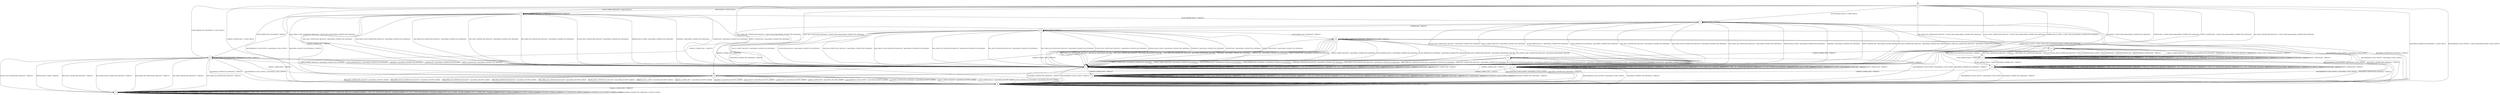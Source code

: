digraph g {

	s0 [shape="circle" label="s0"];
	s1 [shape="circle" label="s1"];
	s2 [shape="circle" label="s2"];
	s3 [shape="circle" label="s3"];
	s4 [shape="circle" label="s4"];
	s5 [shape="circle" label="s5"];
	s6 [shape="circle" label="s6"];
	s7 [shape="circle" label="s7"];
	s8 [shape="circle" label="s8"];
	s9 [shape="circle" label="s9"];
	s10 [shape="circle" label="s10"];
	s11 [shape="circle" label="s11"];
	s12 [shape="circle" label="s12"];
	s13 [shape="circle" label="s13"];
	s14 [shape="circle" label="s14"];
	s15 [shape="circle" label="s15"];
	s0 -> s3 [label="HELLO_VERIFY_REQUEST / CLIENT_HELLO+"];
	s0 -> s7 [label="ECDH_SERVER_HELLO / CLIENT_HELLO"];
	s0 -> s2 [label="ECDH_SERVER_KEY_EXCHANGE / CLIENT_HELLO"];
	s0 -> s1 [label="RSA_SIGN_CERTIFICATE_REQUEST / CLIENT_HELLO|Alert(FATAL,UNEXPECTED_MESSAGE)"];
	s0 -> s1 [label="RSA_FIXED_ECDH_CERTIFICATE_REQUEST / CLIENT_HELLO|Alert(FATAL,UNEXPECTED_MESSAGE)"];
	s0 -> s1 [label="RSA_FIXED_DH_CERTIFICATE_REQUEST / CLIENT_HELLO|Alert(FATAL,UNEXPECTED_MESSAGE)"];
	s0 -> s1 [label="DSS_SIGN_CERTIFICATE_REQUEST / CLIENT_HELLO|Alert(FATAL,UNEXPECTED_MESSAGE)"];
	s0 -> s1 [label="DSS_FIXED_DH_CERTIFICATE_REQUEST / CLIENT_HELLO|Alert(FATAL,UNEXPECTED_MESSAGE)"];
	s0 -> s1 [label="ECDSA_SIGN_CERTIFICATE_REQUEST / CLIENT_HELLO|Alert(FATAL,UNEXPECTED_MESSAGE)"];
	s0 -> s1 [label="SERVER_HELLO_DONE / CLIENT_HELLO|Alert(FATAL,UNEXPECTED_MESSAGE)"];
	s0 -> s4 [label="CHANGE_CIPHER_SPEC / CLIENT_HELLO"];
	s0 -> s1 [label="FINISHED / CLIENT_HELLO|Alert(FATAL,UNEXPECTED_MESSAGE)"];
	s0 -> s3 [label="APPLICATION / CLIENT_HELLO"];
	s0 -> s1 [label="CERTIFICATE / CLIENT_HELLO|Alert(FATAL,UNEXPECTED_MESSAGE)"];
	s0 -> s1 [label="EMPTY_CERTIFICATE / CLIENT_HELLO|Alert(FATAL,UNEXPECTED_MESSAGE)"];
	s0 -> s6 [label="Alert(WARNING,CLOSE_NOTIFY) / CLIENT_HELLO|Alert(FATAL,CLOSE_NOTIFY)"];
	s0 -> s6 [label="Alert(FATAL,UNEXPECTED_MESSAGE) / CLIENT_HELLO"];
	s1 -> s1 [label="HELLO_VERIFY_REQUEST / TIMEOUT"];
	s1 -> s1 [label="ECDH_SERVER_HELLO / TIMEOUT"];
	s1 -> s1 [label="ECDH_SERVER_KEY_EXCHANGE / TIMEOUT"];
	s1 -> s1 [label="RSA_SIGN_CERTIFICATE_REQUEST / TIMEOUT"];
	s1 -> s1 [label="RSA_FIXED_ECDH_CERTIFICATE_REQUEST / TIMEOUT"];
	s1 -> s1 [label="RSA_FIXED_DH_CERTIFICATE_REQUEST / TIMEOUT"];
	s1 -> s1 [label="DSS_SIGN_CERTIFICATE_REQUEST / TIMEOUT"];
	s1 -> s1 [label="DSS_FIXED_DH_CERTIFICATE_REQUEST / TIMEOUT"];
	s1 -> s1 [label="ECDSA_SIGN_CERTIFICATE_REQUEST / TIMEOUT"];
	s1 -> s1 [label="SERVER_HELLO_DONE / TIMEOUT"];
	s1 -> s9 [label="CHANGE_CIPHER_SPEC / TIMEOUT"];
	s1 -> s1 [label="FINISHED / TIMEOUT"];
	s1 -> s1 [label="APPLICATION / TIMEOUT"];
	s1 -> s1 [label="CERTIFICATE / TIMEOUT"];
	s1 -> s1 [label="EMPTY_CERTIFICATE / TIMEOUT"];
	s1 -> s6 [label="Alert(WARNING,CLOSE_NOTIFY) / TIMEOUT"];
	s1 -> s6 [label="Alert(FATAL,UNEXPECTED_MESSAGE) / TIMEOUT"];
	s2 -> s1 [label="HELLO_VERIFY_REQUEST / Alert(FATAL,UNEXPECTED_MESSAGE)"];
	s2 -> s1 [label="ECDH_SERVER_HELLO / Alert(FATAL,UNEXPECTED_MESSAGE)"];
	s2 -> s2 [label="ECDH_SERVER_KEY_EXCHANGE / TIMEOUT"];
	s2 -> s5 [label="RSA_SIGN_CERTIFICATE_REQUEST / TIMEOUT"];
	s2 -> s5 [label="RSA_FIXED_ECDH_CERTIFICATE_REQUEST / TIMEOUT"];
	s2 -> s5 [label="RSA_FIXED_DH_CERTIFICATE_REQUEST / TIMEOUT"];
	s2 -> s5 [label="DSS_SIGN_CERTIFICATE_REQUEST / TIMEOUT"];
	s2 -> s5 [label="DSS_FIXED_DH_CERTIFICATE_REQUEST / TIMEOUT"];
	s2 -> s5 [label="ECDSA_SIGN_CERTIFICATE_REQUEST / TIMEOUT"];
	s2 -> s5 [label="SERVER_HELLO_DONE / TIMEOUT"];
	s2 -> s4 [label="CHANGE_CIPHER_SPEC / TIMEOUT"];
	s2 -> s1 [label="FINISHED / Alert(FATAL,UNEXPECTED_MESSAGE)"];
	s2 -> s2 [label="APPLICATION / TIMEOUT"];
	s2 -> s1 [label="CERTIFICATE / Alert(FATAL,UNEXPECTED_MESSAGE)"];
	s2 -> s1 [label="EMPTY_CERTIFICATE / Alert(FATAL,UNEXPECTED_MESSAGE)"];
	s2 -> s6 [label="Alert(WARNING,CLOSE_NOTIFY) / Alert(FATAL,CLOSE_NOTIFY)"];
	s2 -> s6 [label="Alert(FATAL,UNEXPECTED_MESSAGE) / TIMEOUT"];
	s3 -> s3 [label="HELLO_VERIFY_REQUEST / CLIENT_HELLO"];
	s3 -> s7 [label="ECDH_SERVER_HELLO / TIMEOUT"];
	s3 -> s2 [label="ECDH_SERVER_KEY_EXCHANGE / TIMEOUT"];
	s3 -> s1 [label="RSA_SIGN_CERTIFICATE_REQUEST / Alert(FATAL,UNEXPECTED_MESSAGE)"];
	s3 -> s1 [label="RSA_FIXED_ECDH_CERTIFICATE_REQUEST / Alert(FATAL,UNEXPECTED_MESSAGE)"];
	s3 -> s1 [label="RSA_FIXED_DH_CERTIFICATE_REQUEST / Alert(FATAL,UNEXPECTED_MESSAGE)"];
	s3 -> s1 [label="DSS_SIGN_CERTIFICATE_REQUEST / Alert(FATAL,UNEXPECTED_MESSAGE)"];
	s3 -> s1 [label="DSS_FIXED_DH_CERTIFICATE_REQUEST / Alert(FATAL,UNEXPECTED_MESSAGE)"];
	s3 -> s1 [label="ECDSA_SIGN_CERTIFICATE_REQUEST / Alert(FATAL,UNEXPECTED_MESSAGE)"];
	s3 -> s1 [label="SERVER_HELLO_DONE / Alert(FATAL,UNEXPECTED_MESSAGE)"];
	s3 -> s4 [label="CHANGE_CIPHER_SPEC / TIMEOUT"];
	s3 -> s1 [label="FINISHED / Alert(FATAL,UNEXPECTED_MESSAGE)"];
	s3 -> s3 [label="APPLICATION / TIMEOUT"];
	s3 -> s1 [label="CERTIFICATE / Alert(FATAL,UNEXPECTED_MESSAGE)"];
	s3 -> s1 [label="EMPTY_CERTIFICATE / Alert(FATAL,UNEXPECTED_MESSAGE)"];
	s3 -> s6 [label="Alert(WARNING,CLOSE_NOTIFY) / Alert(FATAL,CLOSE_NOTIFY)"];
	s3 -> s6 [label="Alert(FATAL,UNEXPECTED_MESSAGE) / TIMEOUT"];
	s4 -> s6 [label="HELLO_VERIFY_REQUEST / Alert(FATAL,DECRYPT_ERROR)"];
	s4 -> s6 [label="ECDH_SERVER_HELLO / Alert(FATAL,DECRYPT_ERROR)"];
	s4 -> s6 [label="ECDH_SERVER_KEY_EXCHANGE / Alert(FATAL,DECRYPT_ERROR)"];
	s4 -> s6 [label="RSA_SIGN_CERTIFICATE_REQUEST / Alert(FATAL,DECRYPT_ERROR)"];
	s4 -> s6 [label="RSA_FIXED_ECDH_CERTIFICATE_REQUEST / Alert(FATAL,DECRYPT_ERROR)"];
	s4 -> s6 [label="RSA_FIXED_DH_CERTIFICATE_REQUEST / Alert(FATAL,DECRYPT_ERROR)"];
	s4 -> s6 [label="DSS_SIGN_CERTIFICATE_REQUEST / Alert(FATAL,DECRYPT_ERROR)"];
	s4 -> s6 [label="DSS_FIXED_DH_CERTIFICATE_REQUEST / Alert(FATAL,DECRYPT_ERROR)"];
	s4 -> s6 [label="ECDSA_SIGN_CERTIFICATE_REQUEST / Alert(FATAL,DECRYPT_ERROR)"];
	s4 -> s6 [label="SERVER_HELLO_DONE / Alert(FATAL,DECRYPT_ERROR)"];
	s4 -> s6 [label="CHANGE_CIPHER_SPEC / Alert(FATAL,DECRYPT_ERROR)"];
	s4 -> s6 [label="FINISHED / Alert(FATAL,DECRYPT_ERROR)"];
	s4 -> s6 [label="APPLICATION / Alert(FATAL,DECRYPT_ERROR)"];
	s4 -> s6 [label="CERTIFICATE / Alert(FATAL,DECRYPT_ERROR)"];
	s4 -> s6 [label="EMPTY_CERTIFICATE / Alert(FATAL,DECRYPT_ERROR)"];
	s4 -> s6 [label="Alert(WARNING,CLOSE_NOTIFY) / Alert(FATAL,DECRYPT_ERROR)"];
	s4 -> s6 [label="Alert(FATAL,UNEXPECTED_MESSAGE) / Alert(FATAL,DECRYPT_ERROR)"];
	s5 -> s5 [label="HELLO_VERIFY_REQUEST / SOCKET_CLOSED"];
	s5 -> s5 [label="ECDH_SERVER_HELLO / SOCKET_CLOSED"];
	s5 -> s5 [label="ECDH_SERVER_KEY_EXCHANGE / SOCKET_CLOSED"];
	s5 -> s5 [label="RSA_SIGN_CERTIFICATE_REQUEST / SOCKET_CLOSED"];
	s5 -> s5 [label="RSA_FIXED_ECDH_CERTIFICATE_REQUEST / SOCKET_CLOSED"];
	s5 -> s5 [label="RSA_FIXED_DH_CERTIFICATE_REQUEST / SOCKET_CLOSED"];
	s5 -> s5 [label="DSS_SIGN_CERTIFICATE_REQUEST / SOCKET_CLOSED"];
	s5 -> s5 [label="DSS_FIXED_DH_CERTIFICATE_REQUEST / SOCKET_CLOSED"];
	s5 -> s5 [label="ECDSA_SIGN_CERTIFICATE_REQUEST / SOCKET_CLOSED"];
	s5 -> s5 [label="SERVER_HELLO_DONE / SOCKET_CLOSED"];
	s5 -> s5 [label="CHANGE_CIPHER_SPEC / SOCKET_CLOSED"];
	s5 -> s5 [label="FINISHED / SOCKET_CLOSED"];
	s5 -> s5 [label="APPLICATION / SOCKET_CLOSED"];
	s5 -> s5 [label="CERTIFICATE / SOCKET_CLOSED"];
	s5 -> s5 [label="EMPTY_CERTIFICATE / SOCKET_CLOSED"];
	s5 -> s5 [label="Alert(WARNING,CLOSE_NOTIFY) / SOCKET_CLOSED"];
	s5 -> s5 [label="Alert(FATAL,UNEXPECTED_MESSAGE) / SOCKET_CLOSED"];
	s6 -> s6 [label="HELLO_VERIFY_REQUEST / TIMEOUT"];
	s6 -> s6 [label="ECDH_SERVER_HELLO / TIMEOUT"];
	s6 -> s6 [label="ECDH_SERVER_KEY_EXCHANGE / TIMEOUT"];
	s6 -> s6 [label="RSA_SIGN_CERTIFICATE_REQUEST / TIMEOUT"];
	s6 -> s6 [label="RSA_FIXED_ECDH_CERTIFICATE_REQUEST / TIMEOUT"];
	s6 -> s6 [label="RSA_FIXED_DH_CERTIFICATE_REQUEST / TIMEOUT"];
	s6 -> s6 [label="DSS_SIGN_CERTIFICATE_REQUEST / TIMEOUT"];
	s6 -> s6 [label="DSS_FIXED_DH_CERTIFICATE_REQUEST / TIMEOUT"];
	s6 -> s6 [label="ECDSA_SIGN_CERTIFICATE_REQUEST / TIMEOUT"];
	s6 -> s6 [label="SERVER_HELLO_DONE / TIMEOUT"];
	s6 -> s5 [label="CHANGE_CIPHER_SPEC / TIMEOUT"];
	s6 -> s6 [label="FINISHED / TIMEOUT"];
	s6 -> s6 [label="APPLICATION / TIMEOUT"];
	s6 -> s6 [label="CERTIFICATE / TIMEOUT"];
	s6 -> s6 [label="EMPTY_CERTIFICATE / TIMEOUT"];
	s6 -> s6 [label="Alert(WARNING,CLOSE_NOTIFY) / TIMEOUT"];
	s6 -> s6 [label="Alert(FATAL,UNEXPECTED_MESSAGE) / TIMEOUT"];
	s7 -> s1 [label="HELLO_VERIFY_REQUEST / Alert(FATAL,UNEXPECTED_MESSAGE)"];
	s7 -> s1 [label="ECDH_SERVER_HELLO / Alert(FATAL,UNEXPECTED_MESSAGE)"];
	s7 -> s1 [label="ECDH_SERVER_KEY_EXCHANGE / Alert(FATAL,UNEXPECTED_MESSAGE)"];
	s7 -> s1 [label="RSA_SIGN_CERTIFICATE_REQUEST / Alert(FATAL,UNEXPECTED_MESSAGE)"];
	s7 -> s1 [label="RSA_FIXED_ECDH_CERTIFICATE_REQUEST / Alert(FATAL,UNEXPECTED_MESSAGE)"];
	s7 -> s1 [label="RSA_FIXED_DH_CERTIFICATE_REQUEST / Alert(FATAL,UNEXPECTED_MESSAGE)"];
	s7 -> s1 [label="DSS_SIGN_CERTIFICATE_REQUEST / Alert(FATAL,UNEXPECTED_MESSAGE)"];
	s7 -> s1 [label="DSS_FIXED_DH_CERTIFICATE_REQUEST / Alert(FATAL,UNEXPECTED_MESSAGE)"];
	s7 -> s1 [label="ECDSA_SIGN_CERTIFICATE_REQUEST / Alert(FATAL,UNEXPECTED_MESSAGE)"];
	s7 -> s1 [label="SERVER_HELLO_DONE / Alert(FATAL,UNEXPECTED_MESSAGE)"];
	s7 -> s4 [label="CHANGE_CIPHER_SPEC / TIMEOUT"];
	s7 -> s1 [label="FINISHED / Alert(FATAL,UNEXPECTED_MESSAGE)"];
	s7 -> s7 [label="APPLICATION / TIMEOUT"];
	s7 -> s8 [label="CERTIFICATE / TIMEOUT"];
	s7 -> s1 [label="EMPTY_CERTIFICATE / Alert(FATAL,DECODE_ERROR)"];
	s7 -> s6 [label="Alert(WARNING,CLOSE_NOTIFY) / Alert(FATAL,CLOSE_NOTIFY)"];
	s7 -> s6 [label="Alert(FATAL,UNEXPECTED_MESSAGE) / TIMEOUT"];
	s8 -> s1 [label="HELLO_VERIFY_REQUEST / Alert(FATAL,UNEXPECTED_MESSAGE)"];
	s8 -> s1 [label="ECDH_SERVER_HELLO / Alert(FATAL,UNEXPECTED_MESSAGE)"];
	s8 -> s10 [label="ECDH_SERVER_KEY_EXCHANGE / TIMEOUT"];
	s8 -> s1 [label="RSA_SIGN_CERTIFICATE_REQUEST / Alert(FATAL,UNEXPECTED_MESSAGE)"];
	s8 -> s1 [label="RSA_FIXED_ECDH_CERTIFICATE_REQUEST / Alert(FATAL,UNEXPECTED_MESSAGE)"];
	s8 -> s1 [label="RSA_FIXED_DH_CERTIFICATE_REQUEST / Alert(FATAL,UNEXPECTED_MESSAGE)"];
	s8 -> s1 [label="DSS_SIGN_CERTIFICATE_REQUEST / Alert(FATAL,UNEXPECTED_MESSAGE)"];
	s8 -> s1 [label="DSS_FIXED_DH_CERTIFICATE_REQUEST / Alert(FATAL,UNEXPECTED_MESSAGE)"];
	s8 -> s1 [label="ECDSA_SIGN_CERTIFICATE_REQUEST / Alert(FATAL,UNEXPECTED_MESSAGE)"];
	s8 -> s1 [label="SERVER_HELLO_DONE / Alert(FATAL,UNEXPECTED_MESSAGE)"];
	s8 -> s4 [label="CHANGE_CIPHER_SPEC / TIMEOUT"];
	s8 -> s1 [label="FINISHED / Alert(FATAL,UNEXPECTED_MESSAGE)"];
	s8 -> s8 [label="APPLICATION / TIMEOUT"];
	s8 -> s1 [label="CERTIFICATE / Alert(FATAL,UNEXPECTED_MESSAGE)"];
	s8 -> s1 [label="EMPTY_CERTIFICATE / Alert(FATAL,UNEXPECTED_MESSAGE)"];
	s8 -> s6 [label="Alert(WARNING,CLOSE_NOTIFY) / Alert(FATAL,CLOSE_NOTIFY)"];
	s8 -> s6 [label="Alert(FATAL,UNEXPECTED_MESSAGE) / TIMEOUT"];
	s9 -> s9 [label="HELLO_VERIFY_REQUEST / TIMEOUT"];
	s9 -> s9 [label="ECDH_SERVER_HELLO / TIMEOUT"];
	s9 -> s9 [label="ECDH_SERVER_KEY_EXCHANGE / TIMEOUT"];
	s9 -> s9 [label="RSA_SIGN_CERTIFICATE_REQUEST / TIMEOUT"];
	s9 -> s9 [label="RSA_FIXED_ECDH_CERTIFICATE_REQUEST / TIMEOUT"];
	s9 -> s9 [label="RSA_FIXED_DH_CERTIFICATE_REQUEST / TIMEOUT"];
	s9 -> s9 [label="DSS_SIGN_CERTIFICATE_REQUEST / TIMEOUT"];
	s9 -> s9 [label="DSS_FIXED_DH_CERTIFICATE_REQUEST / TIMEOUT"];
	s9 -> s9 [label="ECDSA_SIGN_CERTIFICATE_REQUEST / TIMEOUT"];
	s9 -> s9 [label="SERVER_HELLO_DONE / TIMEOUT"];
	s9 -> s9 [label="CHANGE_CIPHER_SPEC / TIMEOUT"];
	s9 -> s9 [label="FINISHED / TIMEOUT"];
	s9 -> s9 [label="APPLICATION / TIMEOUT"];
	s9 -> s9 [label="CERTIFICATE / TIMEOUT"];
	s9 -> s9 [label="EMPTY_CERTIFICATE / TIMEOUT"];
	s9 -> s9 [label="Alert(WARNING,CLOSE_NOTIFY) / TIMEOUT"];
	s9 -> s9 [label="Alert(FATAL,UNEXPECTED_MESSAGE) / TIMEOUT"];
	s10 -> s1 [label="HELLO_VERIFY_REQUEST / Alert(FATAL,UNEXPECTED_MESSAGE)"];
	s10 -> s1 [label="ECDH_SERVER_HELLO / Alert(FATAL,UNEXPECTED_MESSAGE)"];
	s10 -> s1 [label="ECDH_SERVER_KEY_EXCHANGE / Alert(FATAL,UNEXPECTED_MESSAGE)"];
	s10 -> s1 [label="RSA_SIGN_CERTIFICATE_REQUEST / Alert(FATAL,HANDSHAKE_FAILURE)"];
	s10 -> s1 [label="RSA_FIXED_ECDH_CERTIFICATE_REQUEST / Alert(FATAL,HANDSHAKE_FAILURE)"];
	s10 -> s1 [label="RSA_FIXED_DH_CERTIFICATE_REQUEST / Alert(FATAL,HANDSHAKE_FAILURE)"];
	s10 -> s1 [label="DSS_SIGN_CERTIFICATE_REQUEST / Alert(FATAL,HANDSHAKE_FAILURE)"];
	s10 -> s1 [label="DSS_FIXED_DH_CERTIFICATE_REQUEST / Alert(FATAL,HANDSHAKE_FAILURE)"];
	s10 -> s10 [label="ECDSA_SIGN_CERTIFICATE_REQUEST / TIMEOUT"];
	s10 -> s11 [label="SERVER_HELLO_DONE / ECDH_CLIENT_KEY_EXCHANGE|CHANGE_CIPHER_SPEC|FINISHED"];
	s10 -> s4 [label="CHANGE_CIPHER_SPEC / TIMEOUT"];
	s10 -> s1 [label="FINISHED / Alert(FATAL,UNEXPECTED_MESSAGE)"];
	s10 -> s10 [label="APPLICATION / TIMEOUT"];
	s10 -> s1 [label="CERTIFICATE / Alert(FATAL,UNEXPECTED_MESSAGE)"];
	s10 -> s1 [label="EMPTY_CERTIFICATE / Alert(FATAL,UNEXPECTED_MESSAGE)"];
	s10 -> s6 [label="Alert(WARNING,CLOSE_NOTIFY) / Alert(FATAL,CLOSE_NOTIFY)"];
	s10 -> s6 [label="Alert(FATAL,UNEXPECTED_MESSAGE) / TIMEOUT"];
	s11 -> s12 [label="HELLO_VERIFY_REQUEST / TIMEOUT"];
	s11 -> s13 [label="ECDH_SERVER_HELLO / TIMEOUT"];
	s11 -> s12 [label="ECDH_SERVER_KEY_EXCHANGE / TIMEOUT"];
	s11 -> s12 [label="RSA_SIGN_CERTIFICATE_REQUEST / TIMEOUT"];
	s11 -> s12 [label="RSA_FIXED_ECDH_CERTIFICATE_REQUEST / TIMEOUT"];
	s11 -> s12 [label="RSA_FIXED_DH_CERTIFICATE_REQUEST / TIMEOUT"];
	s11 -> s12 [label="DSS_SIGN_CERTIFICATE_REQUEST / TIMEOUT"];
	s11 -> s12 [label="DSS_FIXED_DH_CERTIFICATE_REQUEST / TIMEOUT"];
	s11 -> s12 [label="ECDSA_SIGN_CERTIFICATE_REQUEST / TIMEOUT"];
	s11 -> s12 [label="SERVER_HELLO_DONE / TIMEOUT"];
	s11 -> s14 [label="CHANGE_CIPHER_SPEC / TIMEOUT"];
	s11 -> s12 [label="FINISHED / TIMEOUT"];
	s11 -> s11 [label="APPLICATION / TIMEOUT"];
	s11 -> s12 [label="CERTIFICATE / TIMEOUT"];
	s11 -> s12 [label="EMPTY_CERTIFICATE / TIMEOUT"];
	s11 -> s6 [label="Alert(WARNING,CLOSE_NOTIFY) / Alert(FATAL,CLOSE_NOTIFY)"];
	s11 -> s6 [label="Alert(FATAL,UNEXPECTED_MESSAGE) / TIMEOUT"];
	s12 -> s12 [label="HELLO_VERIFY_REQUEST / TIMEOUT"];
	s12 -> s13 [label="ECDH_SERVER_HELLO / TIMEOUT"];
	s12 -> s12 [label="ECDH_SERVER_KEY_EXCHANGE / TIMEOUT"];
	s12 -> s12 [label="RSA_SIGN_CERTIFICATE_REQUEST / TIMEOUT"];
	s12 -> s12 [label="RSA_FIXED_ECDH_CERTIFICATE_REQUEST / TIMEOUT"];
	s12 -> s12 [label="RSA_FIXED_DH_CERTIFICATE_REQUEST / TIMEOUT"];
	s12 -> s12 [label="DSS_SIGN_CERTIFICATE_REQUEST / TIMEOUT"];
	s12 -> s12 [label="DSS_FIXED_DH_CERTIFICATE_REQUEST / TIMEOUT"];
	s12 -> s12 [label="ECDSA_SIGN_CERTIFICATE_REQUEST / TIMEOUT"];
	s12 -> s12 [label="SERVER_HELLO_DONE / TIMEOUT"];
	s12 -> s13 [label="CHANGE_CIPHER_SPEC / TIMEOUT"];
	s12 -> s12 [label="FINISHED / TIMEOUT"];
	s12 -> s12 [label="APPLICATION / TIMEOUT"];
	s12 -> s12 [label="CERTIFICATE / TIMEOUT"];
	s12 -> s12 [label="EMPTY_CERTIFICATE / TIMEOUT"];
	s12 -> s6 [label="Alert(WARNING,CLOSE_NOTIFY) / Alert(FATAL,CLOSE_NOTIFY)"];
	s12 -> s6 [label="Alert(FATAL,UNEXPECTED_MESSAGE) / TIMEOUT"];
	s13 -> s13 [label="HELLO_VERIFY_REQUEST / TIMEOUT"];
	s13 -> s13 [label="ECDH_SERVER_HELLO / TIMEOUT"];
	s13 -> s13 [label="ECDH_SERVER_KEY_EXCHANGE / TIMEOUT"];
	s13 -> s13 [label="RSA_SIGN_CERTIFICATE_REQUEST / TIMEOUT"];
	s13 -> s13 [label="RSA_FIXED_ECDH_CERTIFICATE_REQUEST / TIMEOUT"];
	s13 -> s13 [label="RSA_FIXED_DH_CERTIFICATE_REQUEST / TIMEOUT"];
	s13 -> s13 [label="DSS_SIGN_CERTIFICATE_REQUEST / TIMEOUT"];
	s13 -> s13 [label="DSS_FIXED_DH_CERTIFICATE_REQUEST / TIMEOUT"];
	s13 -> s13 [label="ECDSA_SIGN_CERTIFICATE_REQUEST / TIMEOUT"];
	s13 -> s13 [label="SERVER_HELLO_DONE / TIMEOUT"];
	s13 -> s4 [label="CHANGE_CIPHER_SPEC / TIMEOUT"];
	s13 -> s13 [label="FINISHED / TIMEOUT"];
	s13 -> s13 [label="APPLICATION / TIMEOUT"];
	s13 -> s13 [label="CERTIFICATE / TIMEOUT"];
	s13 -> s13 [label="EMPTY_CERTIFICATE / TIMEOUT"];
	s13 -> s6 [label="Alert(WARNING,CLOSE_NOTIFY) / Alert(FATAL,CLOSE_NOTIFY)"];
	s13 -> s6 [label="Alert(FATAL,UNEXPECTED_MESSAGE) / TIMEOUT"];
	s14 -> s1 [label="HELLO_VERIFY_REQUEST / Alert(FATAL,UNEXPECTED_MESSAGE)"];
	s14 -> s1 [label="ECDH_SERVER_HELLO / Alert(FATAL,UNEXPECTED_MESSAGE)"];
	s14 -> s1 [label="ECDH_SERVER_KEY_EXCHANGE / Alert(FATAL,UNEXPECTED_MESSAGE)"];
	s14 -> s1 [label="RSA_SIGN_CERTIFICATE_REQUEST / Alert(FATAL,UNEXPECTED_MESSAGE)"];
	s14 -> s1 [label="RSA_FIXED_ECDH_CERTIFICATE_REQUEST / Alert(FATAL,UNEXPECTED_MESSAGE)"];
	s14 -> s1 [label="RSA_FIXED_DH_CERTIFICATE_REQUEST / Alert(FATAL,UNEXPECTED_MESSAGE)"];
	s14 -> s1 [label="DSS_SIGN_CERTIFICATE_REQUEST / Alert(FATAL,UNEXPECTED_MESSAGE)"];
	s14 -> s1 [label="DSS_FIXED_DH_CERTIFICATE_REQUEST / Alert(FATAL,UNEXPECTED_MESSAGE)"];
	s14 -> s1 [label="ECDSA_SIGN_CERTIFICATE_REQUEST / Alert(FATAL,UNEXPECTED_MESSAGE)"];
	s14 -> s1 [label="SERVER_HELLO_DONE / Alert(FATAL,UNEXPECTED_MESSAGE)"];
	s14 -> s4 [label="CHANGE_CIPHER_SPEC / TIMEOUT"];
	s14 -> s15 [label="FINISHED / TIMEOUT"];
	s14 -> s14 [label="APPLICATION / TIMEOUT"];
	s14 -> s1 [label="CERTIFICATE / Alert(FATAL,UNEXPECTED_MESSAGE)"];
	s14 -> s1 [label="EMPTY_CERTIFICATE / Alert(FATAL,UNEXPECTED_MESSAGE)"];
	s14 -> s6 [label="Alert(WARNING,CLOSE_NOTIFY) / Alert(FATAL,CLOSE_NOTIFY)"];
	s14 -> s6 [label="Alert(FATAL,UNEXPECTED_MESSAGE) / TIMEOUT"];
	s15 -> s15 [label="HELLO_VERIFY_REQUEST / TIMEOUT"];
	s15 -> s15 [label="ECDH_SERVER_HELLO / TIMEOUT"];
	s15 -> s15 [label="ECDH_SERVER_KEY_EXCHANGE / TIMEOUT"];
	s15 -> s15 [label="RSA_SIGN_CERTIFICATE_REQUEST / TIMEOUT"];
	s15 -> s15 [label="RSA_FIXED_ECDH_CERTIFICATE_REQUEST / TIMEOUT"];
	s15 -> s15 [label="RSA_FIXED_DH_CERTIFICATE_REQUEST / TIMEOUT"];
	s15 -> s15 [label="DSS_SIGN_CERTIFICATE_REQUEST / TIMEOUT"];
	s15 -> s15 [label="DSS_FIXED_DH_CERTIFICATE_REQUEST / TIMEOUT"];
	s15 -> s15 [label="ECDSA_SIGN_CERTIFICATE_REQUEST / TIMEOUT"];
	s15 -> s15 [label="SERVER_HELLO_DONE / TIMEOUT"];
	s15 -> s9 [label="CHANGE_CIPHER_SPEC / TIMEOUT"];
	s15 -> s15 [label="FINISHED / TIMEOUT"];
	s15 -> s15 [label="APPLICATION / APPLICATION"];
	s15 -> s15 [label="CERTIFICATE / TIMEOUT"];
	s15 -> s15 [label="EMPTY_CERTIFICATE / TIMEOUT"];
	s15 -> s6 [label="Alert(WARNING,CLOSE_NOTIFY) / Alert(FATAL,CLOSE_NOTIFY)"];
	s15 -> s6 [label="Alert(FATAL,UNEXPECTED_MESSAGE) / TIMEOUT"];

__start0 [label="" shape="none" width="0" height="0"];
__start0 -> s0;

}
